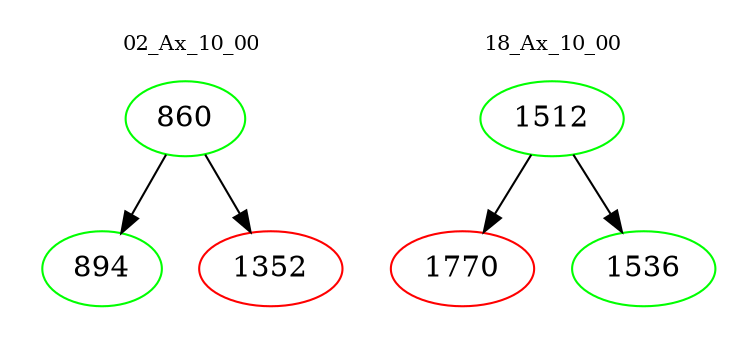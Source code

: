 digraph{
subgraph cluster_0 {
color = white
label = "02_Ax_10_00";
fontsize=10;
T0_860 [label="860", color="green"]
T0_860 -> T0_894 [color="black"]
T0_894 [label="894", color="green"]
T0_860 -> T0_1352 [color="black"]
T0_1352 [label="1352", color="red"]
}
subgraph cluster_1 {
color = white
label = "18_Ax_10_00";
fontsize=10;
T1_1512 [label="1512", color="green"]
T1_1512 -> T1_1770 [color="black"]
T1_1770 [label="1770", color="red"]
T1_1512 -> T1_1536 [color="black"]
T1_1536 [label="1536", color="green"]
}
}

